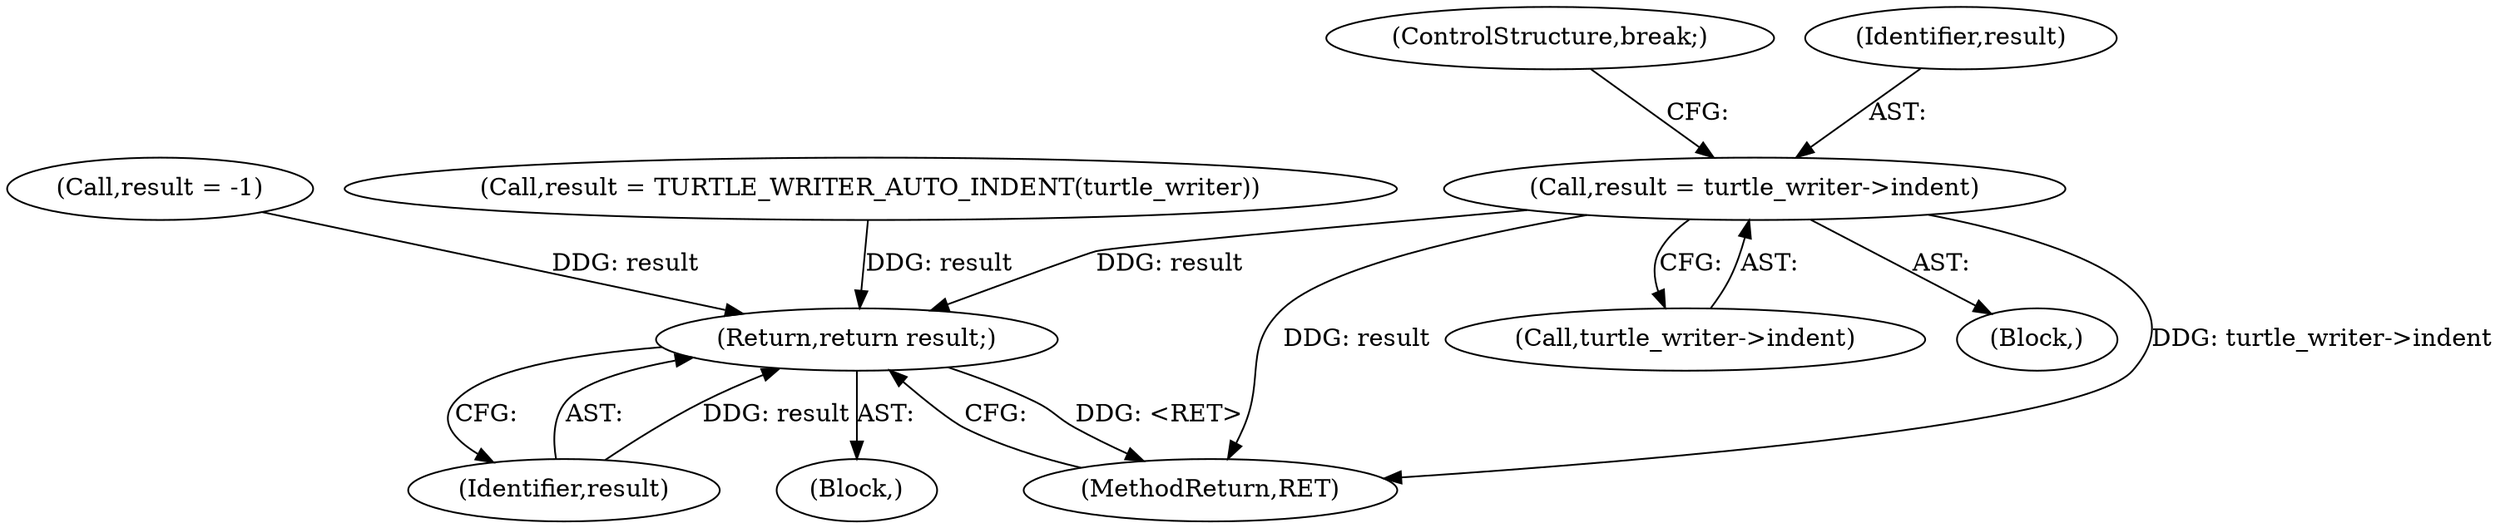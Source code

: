 digraph "0_raptor_a676f235309a59d4aa78eeffd2574ae5d341fcb0_4@API" {
"1000127" [label="(Call,result = turtle_writer->indent)"];
"1000175" [label="(Return,return result;)"];
"1000177" [label="(MethodReturn,RET)"];
"1000111" [label="(Block,)"];
"1000176" [label="(Identifier,result)"];
"1000132" [label="(ControlStructure,break;)"];
"1000128" [label="(Identifier,result)"];
"1000127" [label="(Call,result = turtle_writer->indent)"];
"1000175" [label="(Return,return result;)"];
"1000113" [label="(Call,result = -1)"];
"1000129" [label="(Call,turtle_writer->indent)"];
"1000121" [label="(Call,result = TURTLE_WRITER_AUTO_INDENT(turtle_writer))"];
"1000119" [label="(Block,)"];
"1000127" -> "1000119"  [label="AST: "];
"1000127" -> "1000129"  [label="CFG: "];
"1000128" -> "1000127"  [label="AST: "];
"1000129" -> "1000127"  [label="AST: "];
"1000132" -> "1000127"  [label="CFG: "];
"1000127" -> "1000177"  [label="DDG: turtle_writer->indent"];
"1000127" -> "1000177"  [label="DDG: result"];
"1000127" -> "1000175"  [label="DDG: result"];
"1000175" -> "1000111"  [label="AST: "];
"1000175" -> "1000176"  [label="CFG: "];
"1000176" -> "1000175"  [label="AST: "];
"1000177" -> "1000175"  [label="CFG: "];
"1000175" -> "1000177"  [label="DDG: <RET>"];
"1000176" -> "1000175"  [label="DDG: result"];
"1000113" -> "1000175"  [label="DDG: result"];
"1000121" -> "1000175"  [label="DDG: result"];
}
